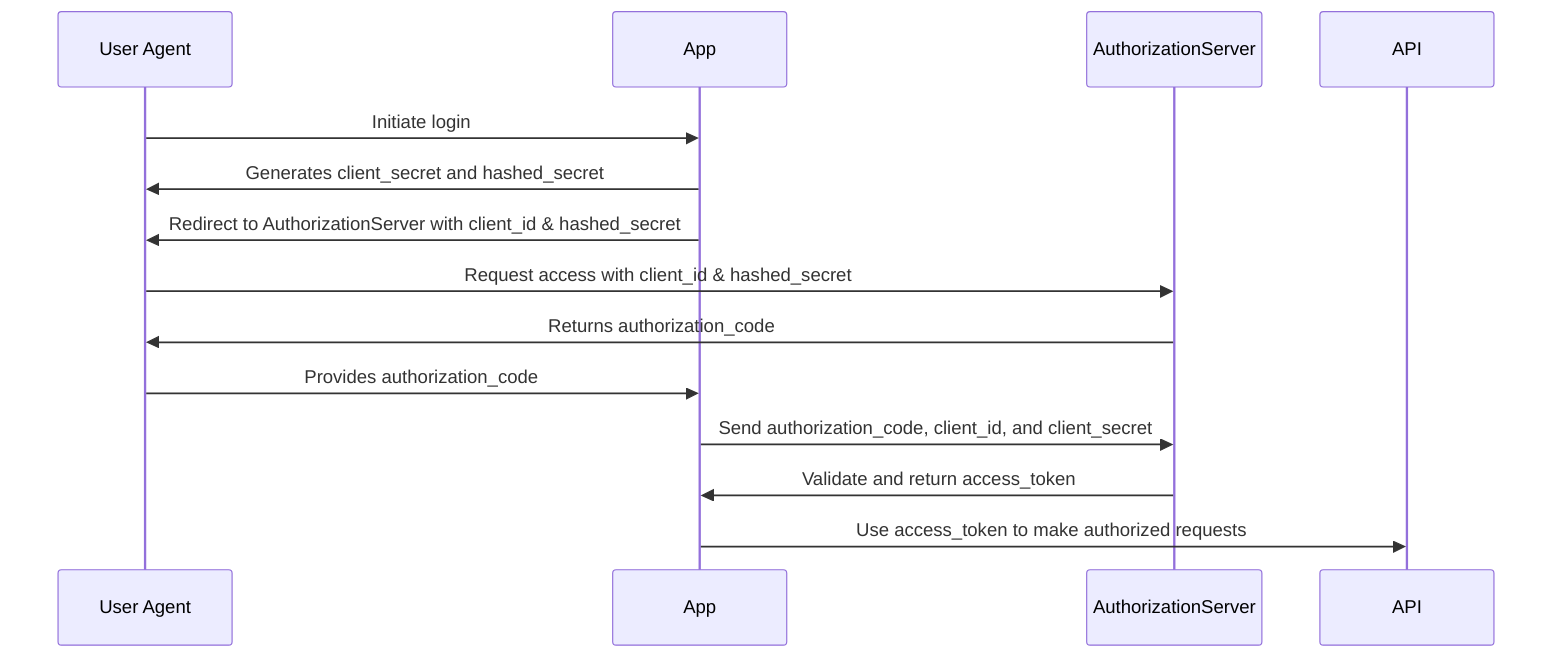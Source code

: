 ﻿sequenceDiagram
    participant UserAgent as User Agent
    participant App
    participant AuthorizationServer
    participant API

    UserAgent->>App: Initiate login
    App->>UserAgent: Generates client_secret and hashed_secret
    App->>UserAgent: Redirect to AuthorizationServer with client_id & hashed_secret
    UserAgent->>AuthorizationServer: Request access with client_id & hashed_secret
    AuthorizationServer->>UserAgent: Returns authorization_code
    UserAgent->>App: Provides authorization_code
    App->>AuthorizationServer: Send authorization_code, client_id, and client_secret
    AuthorizationServer->>App: Validate and return access_token
    App->>API: Use access_token to make authorized requests